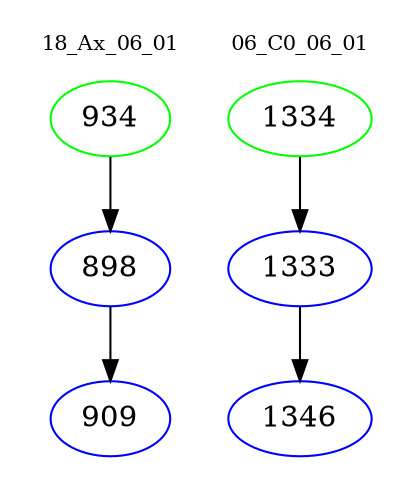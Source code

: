 digraph{
subgraph cluster_0 {
color = white
label = "18_Ax_06_01";
fontsize=10;
T0_934 [label="934", color="green"]
T0_934 -> T0_898 [color="black"]
T0_898 [label="898", color="blue"]
T0_898 -> T0_909 [color="black"]
T0_909 [label="909", color="blue"]
}
subgraph cluster_1 {
color = white
label = "06_C0_06_01";
fontsize=10;
T1_1334 [label="1334", color="green"]
T1_1334 -> T1_1333 [color="black"]
T1_1333 [label="1333", color="blue"]
T1_1333 -> T1_1346 [color="black"]
T1_1346 [label="1346", color="blue"]
}
}
